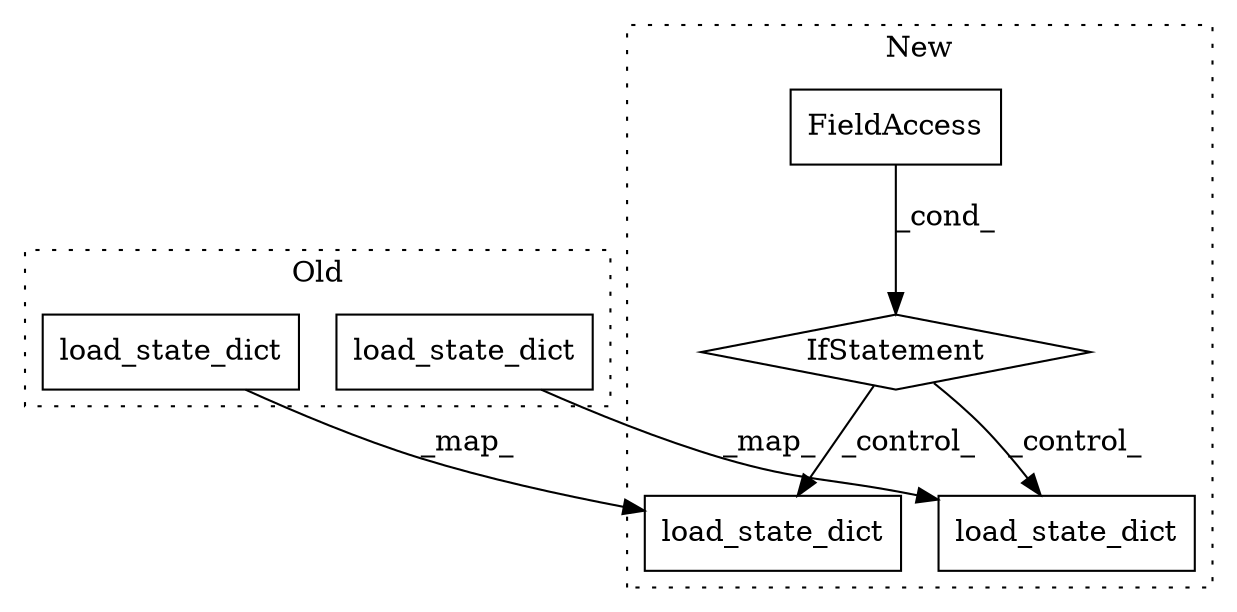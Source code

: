 digraph G {
subgraph cluster0 {
1 [label="load_state_dict" a="32" s="19828,19866" l="16,1" shape="box"];
6 [label="load_state_dict" a="32" s="20081,20120" l="16,1" shape="box"];
label = "Old";
style="dotted";
}
subgraph cluster1 {
2 [label="load_state_dict" a="32" s="19884,19922" l="16,1" shape="box"];
3 [label="IfStatement" a="25" s="19727,19736" l="4,2" shape="diamond"];
4 [label="FieldAccess" a="22" s="19731" l="5" shape="box"];
5 [label="load_state_dict" a="32" s="20145,20184" l="16,1" shape="box"];
label = "New";
style="dotted";
}
1 -> 2 [label="_map_"];
3 -> 2 [label="_control_"];
3 -> 5 [label="_control_"];
4 -> 3 [label="_cond_"];
6 -> 5 [label="_map_"];
}